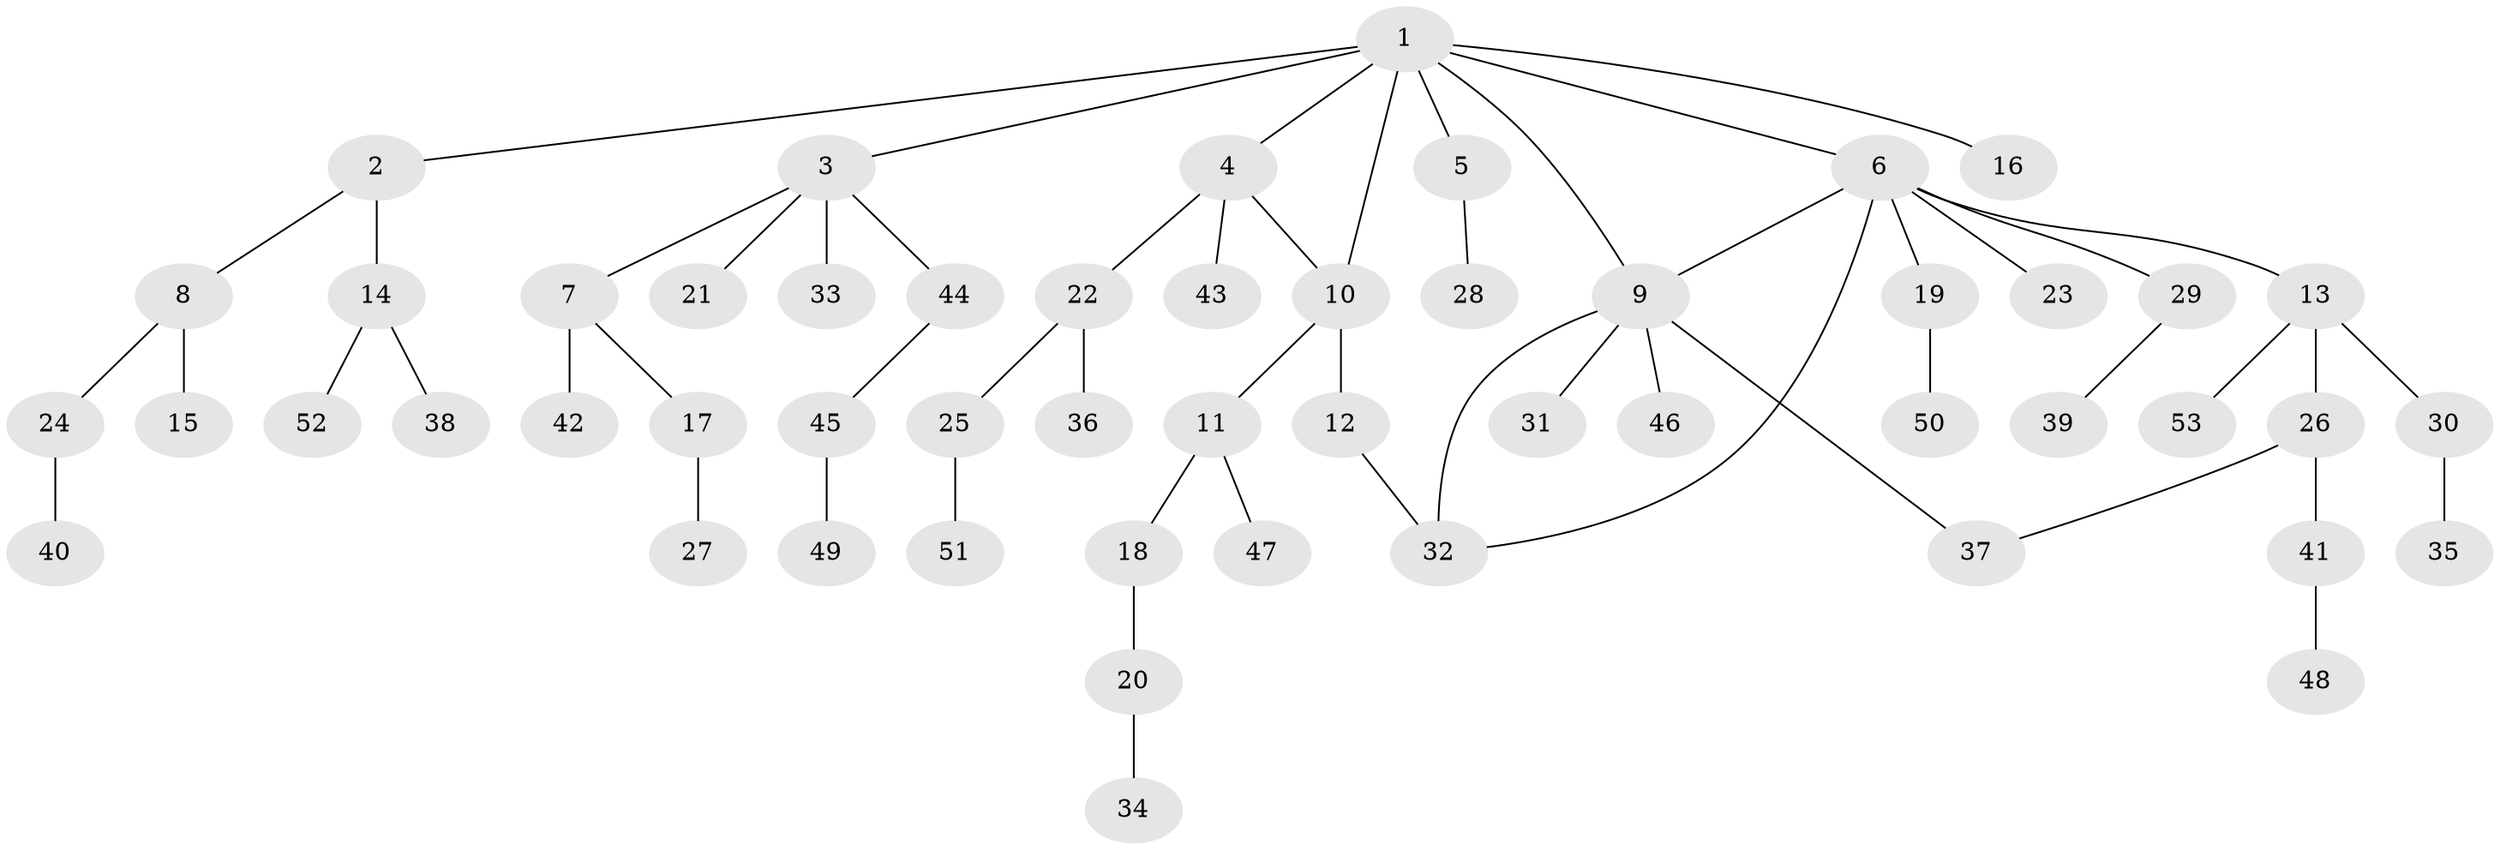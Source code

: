 // Generated by graph-tools (version 1.1) at 2025/01/03/09/25 03:01:09]
// undirected, 53 vertices, 57 edges
graph export_dot {
graph [start="1"]
  node [color=gray90,style=filled];
  1;
  2;
  3;
  4;
  5;
  6;
  7;
  8;
  9;
  10;
  11;
  12;
  13;
  14;
  15;
  16;
  17;
  18;
  19;
  20;
  21;
  22;
  23;
  24;
  25;
  26;
  27;
  28;
  29;
  30;
  31;
  32;
  33;
  34;
  35;
  36;
  37;
  38;
  39;
  40;
  41;
  42;
  43;
  44;
  45;
  46;
  47;
  48;
  49;
  50;
  51;
  52;
  53;
  1 -- 2;
  1 -- 3;
  1 -- 4;
  1 -- 5;
  1 -- 6;
  1 -- 10;
  1 -- 16;
  1 -- 9;
  2 -- 8;
  2 -- 14;
  3 -- 7;
  3 -- 21;
  3 -- 33;
  3 -- 44;
  4 -- 22;
  4 -- 43;
  4 -- 10;
  5 -- 28;
  6 -- 9;
  6 -- 13;
  6 -- 19;
  6 -- 23;
  6 -- 29;
  6 -- 32;
  7 -- 17;
  7 -- 42;
  8 -- 15;
  8 -- 24;
  9 -- 31;
  9 -- 46;
  9 -- 32;
  9 -- 37;
  10 -- 11;
  10 -- 12;
  11 -- 18;
  11 -- 47;
  12 -- 32;
  13 -- 26;
  13 -- 30;
  13 -- 53;
  14 -- 38;
  14 -- 52;
  17 -- 27;
  18 -- 20;
  19 -- 50;
  20 -- 34;
  22 -- 25;
  22 -- 36;
  24 -- 40;
  25 -- 51;
  26 -- 37;
  26 -- 41;
  29 -- 39;
  30 -- 35;
  41 -- 48;
  44 -- 45;
  45 -- 49;
}
